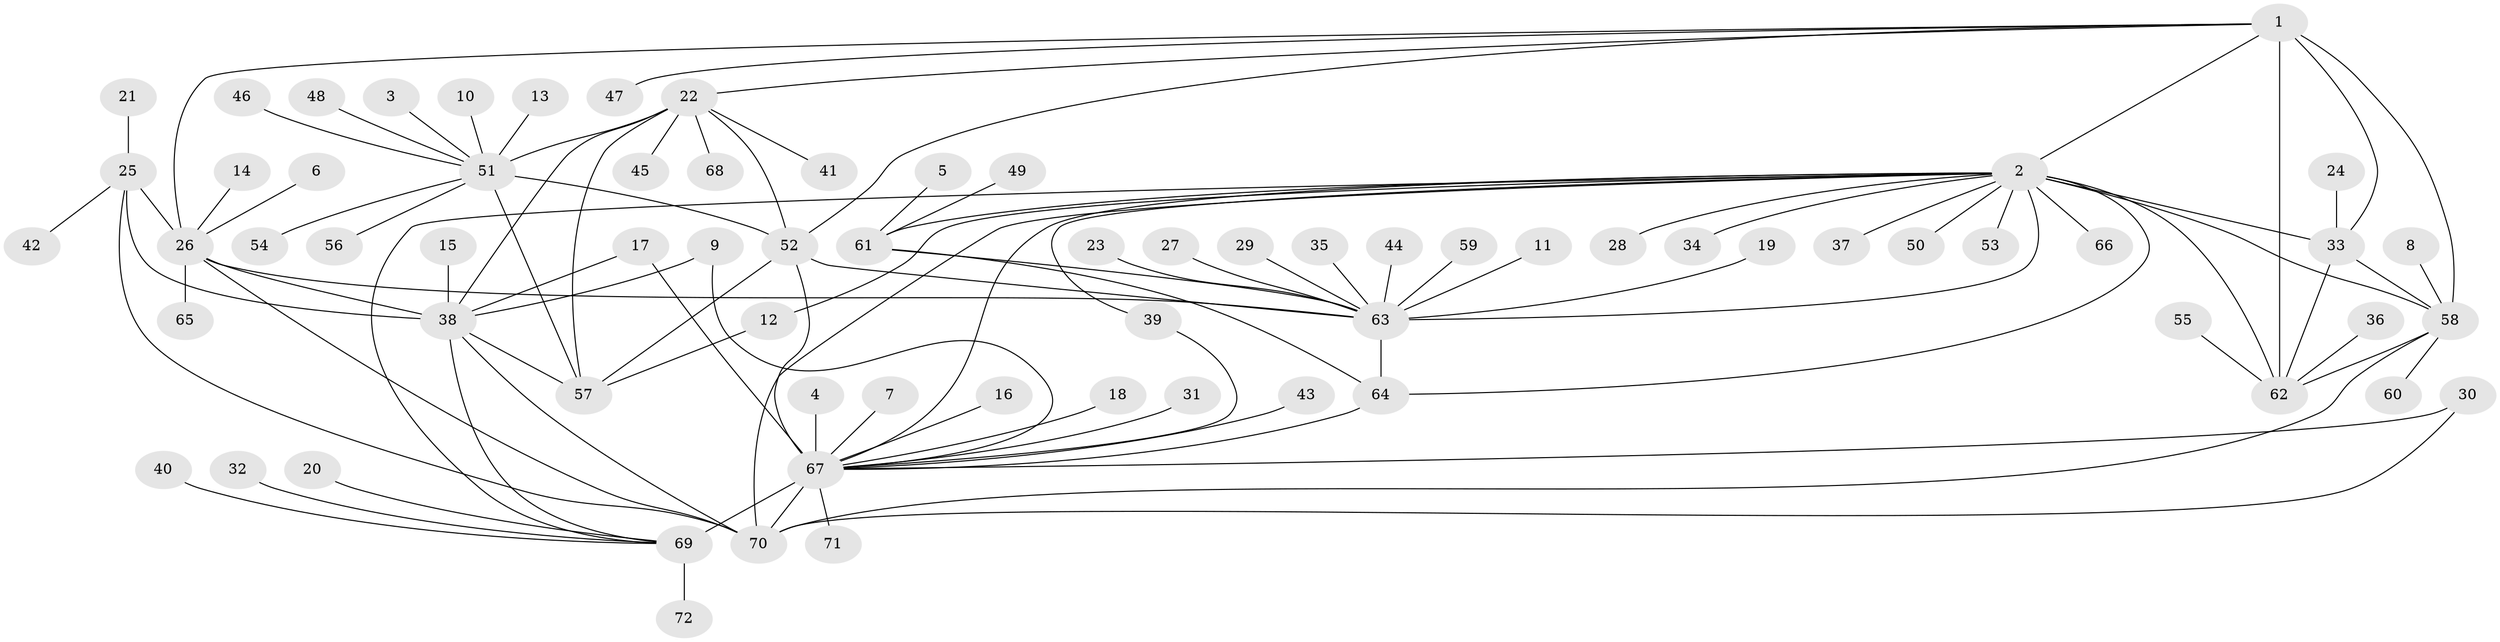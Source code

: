 // original degree distribution, {10: 0.055944055944055944, 11: 0.04895104895104895, 7: 0.03496503496503497, 9: 0.04195804195804196, 13: 0.02097902097902098, 8: 0.02097902097902098, 12: 0.013986013986013986, 6: 0.006993006993006993, 3: 0.02097902097902098, 1: 0.6013986013986014, 2: 0.13286713286713286}
// Generated by graph-tools (version 1.1) at 2025/50/03/09/25 03:50:35]
// undirected, 72 vertices, 103 edges
graph export_dot {
graph [start="1"]
  node [color=gray90,style=filled];
  1;
  2;
  3;
  4;
  5;
  6;
  7;
  8;
  9;
  10;
  11;
  12;
  13;
  14;
  15;
  16;
  17;
  18;
  19;
  20;
  21;
  22;
  23;
  24;
  25;
  26;
  27;
  28;
  29;
  30;
  31;
  32;
  33;
  34;
  35;
  36;
  37;
  38;
  39;
  40;
  41;
  42;
  43;
  44;
  45;
  46;
  47;
  48;
  49;
  50;
  51;
  52;
  53;
  54;
  55;
  56;
  57;
  58;
  59;
  60;
  61;
  62;
  63;
  64;
  65;
  66;
  67;
  68;
  69;
  70;
  71;
  72;
  1 -- 2 [weight=3.0];
  1 -- 22 [weight=1.0];
  1 -- 26 [weight=1.0];
  1 -- 33 [weight=3.0];
  1 -- 47 [weight=1.0];
  1 -- 52 [weight=1.0];
  1 -- 58 [weight=3.0];
  1 -- 62 [weight=3.0];
  2 -- 12 [weight=1.0];
  2 -- 28 [weight=1.0];
  2 -- 33 [weight=1.0];
  2 -- 34 [weight=1.0];
  2 -- 37 [weight=1.0];
  2 -- 39 [weight=1.0];
  2 -- 50 [weight=1.0];
  2 -- 53 [weight=1.0];
  2 -- 58 [weight=1.0];
  2 -- 61 [weight=1.0];
  2 -- 62 [weight=1.0];
  2 -- 63 [weight=3.0];
  2 -- 64 [weight=2.0];
  2 -- 66 [weight=1.0];
  2 -- 67 [weight=1.0];
  2 -- 69 [weight=1.0];
  2 -- 70 [weight=2.0];
  3 -- 51 [weight=1.0];
  4 -- 67 [weight=1.0];
  5 -- 61 [weight=1.0];
  6 -- 26 [weight=1.0];
  7 -- 67 [weight=1.0];
  8 -- 58 [weight=1.0];
  9 -- 38 [weight=1.0];
  9 -- 67 [weight=1.0];
  10 -- 51 [weight=1.0];
  11 -- 63 [weight=1.0];
  12 -- 57 [weight=1.0];
  13 -- 51 [weight=1.0];
  14 -- 26 [weight=1.0];
  15 -- 38 [weight=1.0];
  16 -- 67 [weight=1.0];
  17 -- 38 [weight=1.0];
  17 -- 67 [weight=1.0];
  18 -- 67 [weight=1.0];
  19 -- 63 [weight=1.0];
  20 -- 69 [weight=1.0];
  21 -- 25 [weight=1.0];
  22 -- 38 [weight=1.0];
  22 -- 41 [weight=1.0];
  22 -- 45 [weight=1.0];
  22 -- 51 [weight=6.0];
  22 -- 52 [weight=2.0];
  22 -- 57 [weight=2.0];
  22 -- 68 [weight=1.0];
  23 -- 63 [weight=1.0];
  24 -- 33 [weight=1.0];
  25 -- 26 [weight=1.0];
  25 -- 38 [weight=4.0];
  25 -- 42 [weight=1.0];
  25 -- 70 [weight=1.0];
  26 -- 38 [weight=4.0];
  26 -- 63 [weight=1.0];
  26 -- 65 [weight=1.0];
  26 -- 70 [weight=1.0];
  27 -- 63 [weight=1.0];
  29 -- 63 [weight=1.0];
  30 -- 67 [weight=1.0];
  30 -- 70 [weight=1.0];
  31 -- 67 [weight=1.0];
  32 -- 69 [weight=1.0];
  33 -- 58 [weight=1.0];
  33 -- 62 [weight=1.0];
  35 -- 63 [weight=1.0];
  36 -- 62 [weight=1.0];
  38 -- 57 [weight=1.0];
  38 -- 69 [weight=1.0];
  38 -- 70 [weight=4.0];
  39 -- 67 [weight=1.0];
  40 -- 69 [weight=1.0];
  43 -- 67 [weight=1.0];
  44 -- 63 [weight=1.0];
  46 -- 51 [weight=1.0];
  48 -- 51 [weight=1.0];
  49 -- 61 [weight=1.0];
  51 -- 52 [weight=3.0];
  51 -- 54 [weight=1.0];
  51 -- 56 [weight=1.0];
  51 -- 57 [weight=3.0];
  52 -- 57 [weight=1.0];
  52 -- 63 [weight=1.0];
  52 -- 67 [weight=1.0];
  55 -- 62 [weight=1.0];
  58 -- 60 [weight=1.0];
  58 -- 62 [weight=1.0];
  58 -- 70 [weight=1.0];
  59 -- 63 [weight=1.0];
  61 -- 63 [weight=3.0];
  61 -- 64 [weight=2.0];
  63 -- 64 [weight=6.0];
  64 -- 67 [weight=1.0];
  67 -- 69 [weight=10.0];
  67 -- 70 [weight=1.0];
  67 -- 71 [weight=1.0];
  69 -- 72 [weight=1.0];
}
